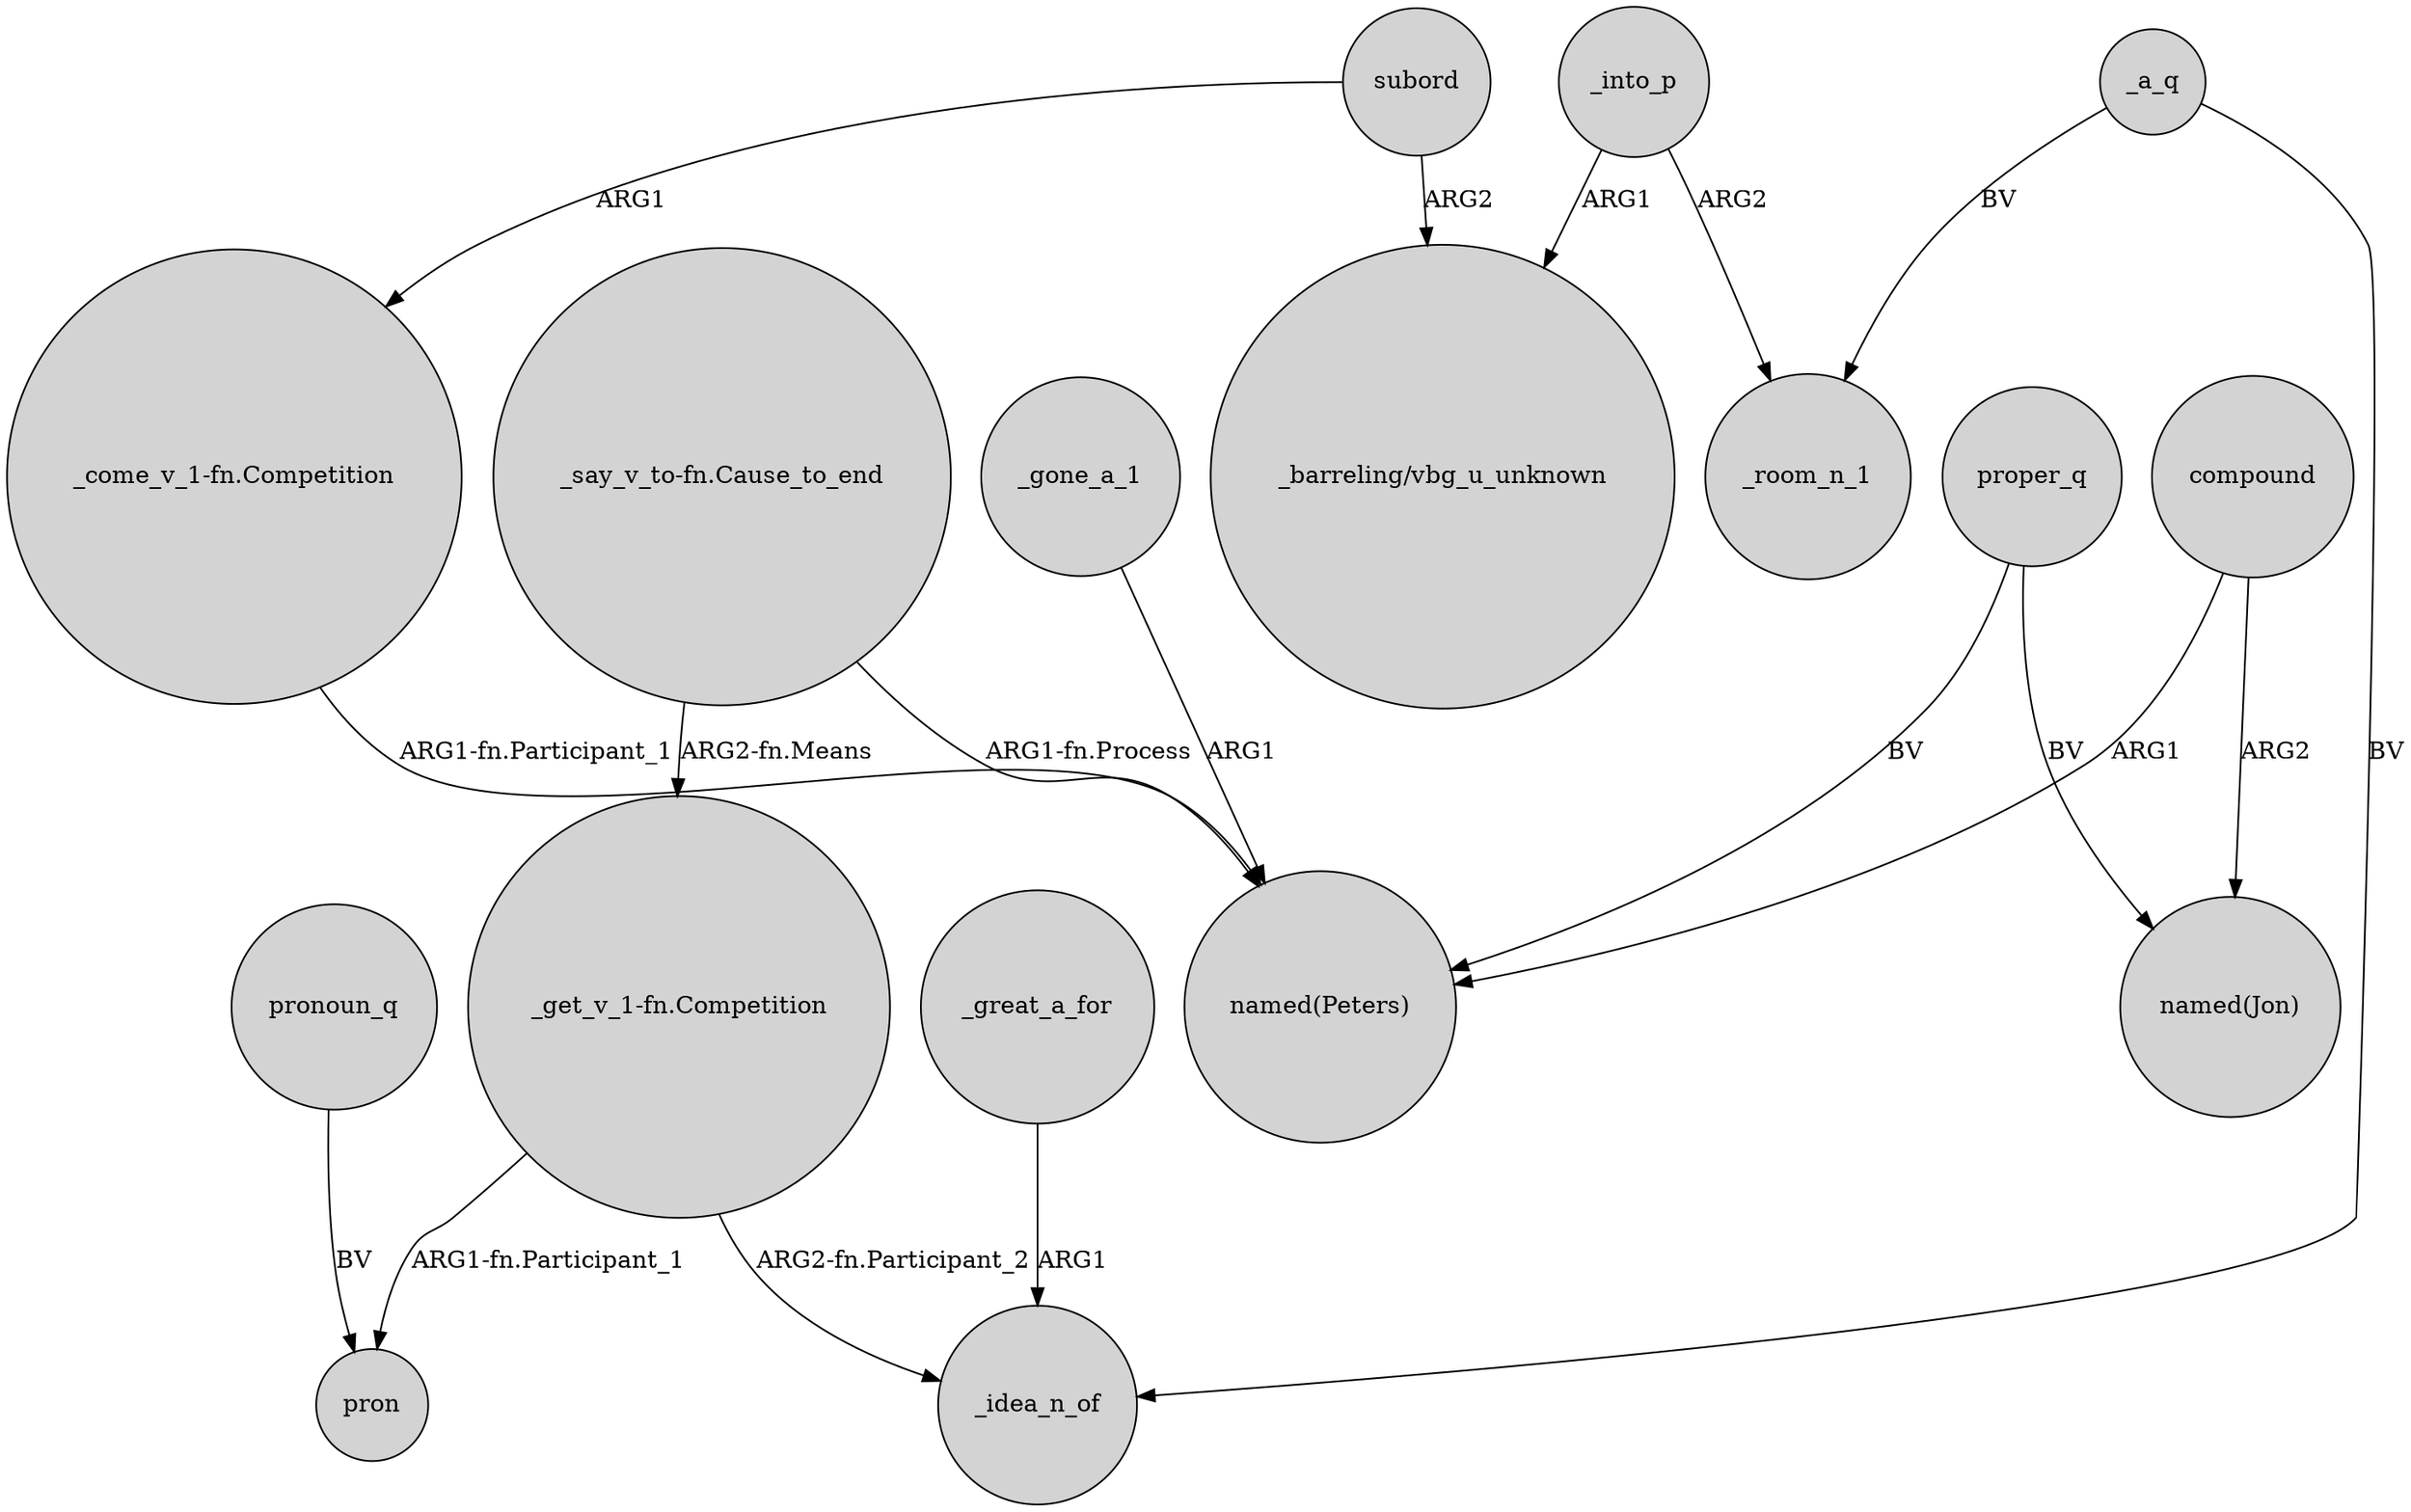 digraph {
	node [shape=circle style=filled]
	_a_q -> _room_n_1 [label=BV]
	"_get_v_1-fn.Competition" -> pron [label="ARG1-fn.Participant_1"]
	"_say_v_to-fn.Cause_to_end" -> "_get_v_1-fn.Competition" [label="ARG2-fn.Means"]
	"_come_v_1-fn.Competition" -> "named(Peters)" [label="ARG1-fn.Participant_1"]
	subord -> "_come_v_1-fn.Competition" [label=ARG1]
	_a_q -> _idea_n_of [label=BV]
	compound -> "named(Peters)" [label=ARG1]
	_gone_a_1 -> "named(Peters)" [label=ARG1]
	"_say_v_to-fn.Cause_to_end" -> "named(Peters)" [label="ARG1-fn.Process"]
	_great_a_for -> _idea_n_of [label=ARG1]
	_into_p -> "_barreling/vbg_u_unknown" [label=ARG1]
	pronoun_q -> pron [label=BV]
	_into_p -> _room_n_1 [label=ARG2]
	compound -> "named(Jon)" [label=ARG2]
	"_get_v_1-fn.Competition" -> _idea_n_of [label="ARG2-fn.Participant_2"]
	subord -> "_barreling/vbg_u_unknown" [label=ARG2]
	proper_q -> "named(Peters)" [label=BV]
	proper_q -> "named(Jon)" [label=BV]
}
